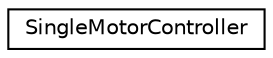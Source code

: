 digraph "Graphical Class Hierarchy"
{
 // LATEX_PDF_SIZE
  edge [fontname="Helvetica",fontsize="10",labelfontname="Helvetica",labelfontsize="10"];
  node [fontname="Helvetica",fontsize="10",shape=record];
  rankdir="LR";
  Node0 [label="SingleMotorController",height=0.2,width=0.4,color="black", fillcolor="white", style="filled",URL="$classSingleMotorController.html",tooltip=" "];
}
